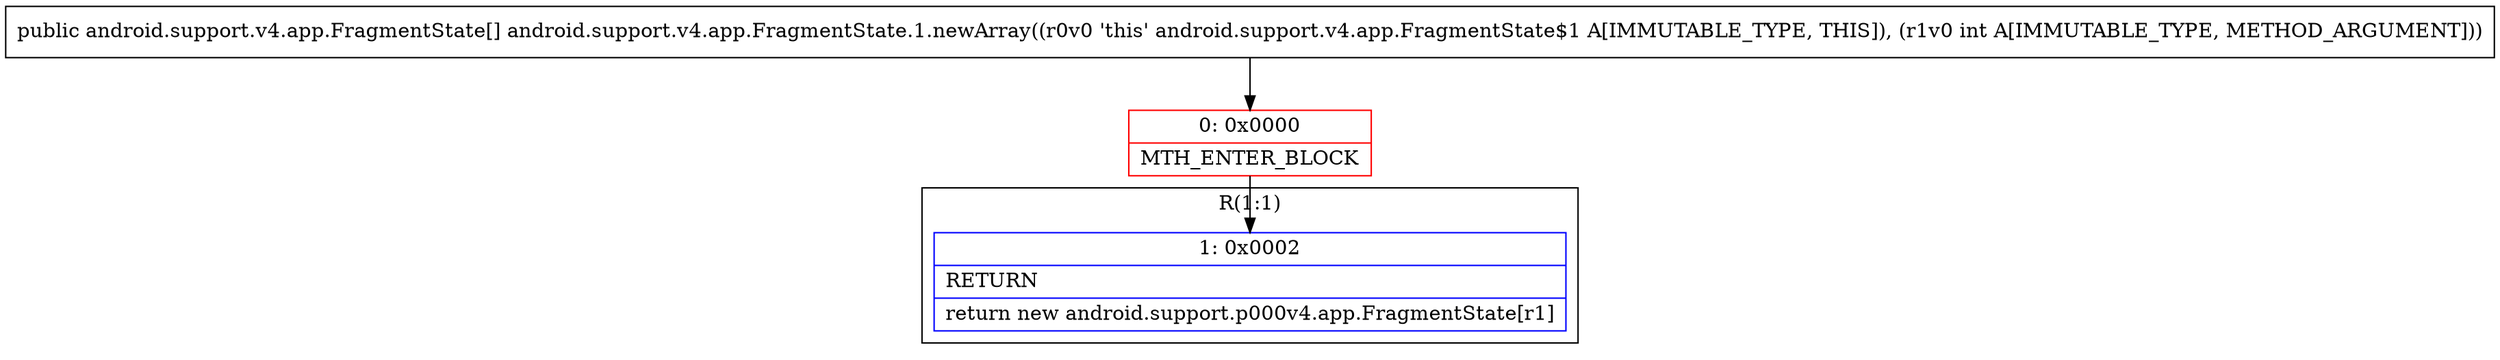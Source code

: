 digraph "CFG forandroid.support.v4.app.FragmentState.1.newArray(I)[Landroid\/support\/v4\/app\/FragmentState;" {
subgraph cluster_Region_102420638 {
label = "R(1:1)";
node [shape=record,color=blue];
Node_1 [shape=record,label="{1\:\ 0x0002|RETURN\l|return new android.support.p000v4.app.FragmentState[r1]\l}"];
}
Node_0 [shape=record,color=red,label="{0\:\ 0x0000|MTH_ENTER_BLOCK\l}"];
MethodNode[shape=record,label="{public android.support.v4.app.FragmentState[] android.support.v4.app.FragmentState.1.newArray((r0v0 'this' android.support.v4.app.FragmentState$1 A[IMMUTABLE_TYPE, THIS]), (r1v0 int A[IMMUTABLE_TYPE, METHOD_ARGUMENT])) }"];
MethodNode -> Node_0;
Node_0 -> Node_1;
}

